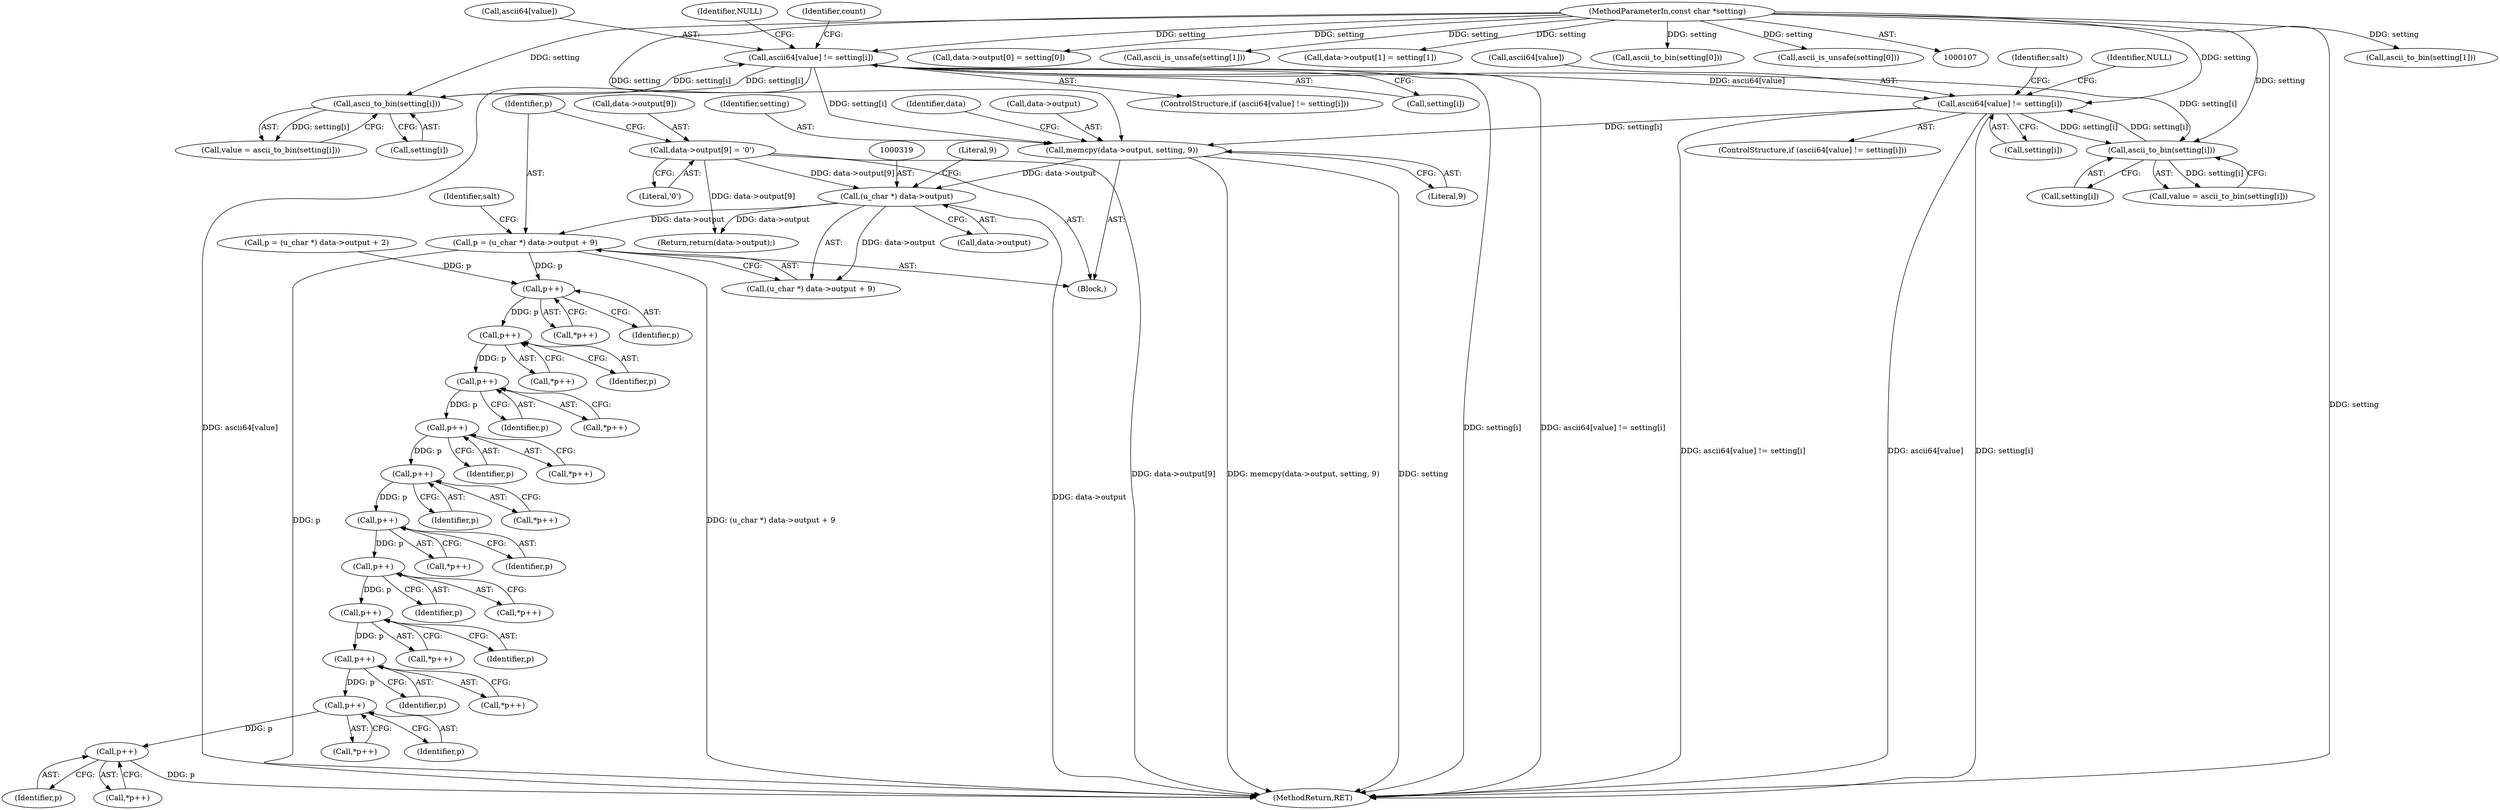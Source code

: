 digraph "0_php_aab49e934de1fff046e659cbec46e3d053b41c34@pointer" {
"1000315" [label="(Call,p = (u_char *) data->output + 9)"];
"1000318" [label="(Call,(u_char *) data->output)"];
"1000308" [label="(Call,data->output[9] = '\0')"];
"1000302" [label="(Call,memcpy(data->output, setting, 9))"];
"1000233" [label="(Call,ascii64[value] != setting[i])"];
"1000188" [label="(Call,ascii64[value] != setting[i])"];
"1000183" [label="(Call,ascii_to_bin(setting[i]))"];
"1000109" [label="(MethodParameterIn,const char *setting)"];
"1000228" [label="(Call,ascii_to_bin(setting[i]))"];
"1000403" [label="(Call,p++)"];
"1000414" [label="(Call,p++)"];
"1000425" [label="(Call,p++)"];
"1000436" [label="(Call,p++)"];
"1000456" [label="(Call,p++)"];
"1000467" [label="(Call,p++)"];
"1000478" [label="(Call,p++)"];
"1000489" [label="(Call,p++)"];
"1000503" [label="(Call,p++)"];
"1000514" [label="(Call,p++)"];
"1000525" [label="(Call,p++)"];
"1000457" [label="(Identifier,p)"];
"1000479" [label="(Identifier,p)"];
"1000306" [label="(Identifier,setting)"];
"1000189" [label="(Call,ascii64[value])"];
"1000228" [label="(Call,ascii_to_bin(setting[i]))"];
"1000372" [label="(Call,p = (u_char *) data->output + 2)"];
"1000467" [label="(Call,p++)"];
"1000316" [label="(Identifier,p)"];
"1000315" [label="(Call,p = (u_char *) data->output + 9)"];
"1000309" [label="(Call,data->output[9])"];
"1000234" [label="(Call,ascii64[value])"];
"1000414" [label="(Call,p++)"];
"1000524" [label="(Call,*p++)"];
"1000318" [label="(Call,(u_char *) data->output)"];
"1000229" [label="(Call,setting[i])"];
"1000109" [label="(MethodParameterIn,const char *setting)"];
"1000196" [label="(Identifier,NULL)"];
"1000402" [label="(Call,*p++)"];
"1000426" [label="(Identifier,p)"];
"1000466" [label="(Call,*p++)"];
"1000302" [label="(Call,memcpy(data->output, setting, 9))"];
"1000320" [label="(Call,data->output)"];
"1000345" [label="(Call,ascii_to_bin(setting[1]))"];
"1000489" [label="(Call,p++)"];
"1000504" [label="(Identifier,p)"];
"1000513" [label="(Call,*p++)"];
"1000515" [label="(Identifier,p)"];
"1000526" [label="(Identifier,p)"];
"1000226" [label="(Call,value = ascii_to_bin(setting[i]))"];
"1000413" [label="(Call,*p++)"];
"1000488" [label="(Call,*p++)"];
"1000307" [label="(Literal,9)"];
"1000311" [label="(Identifier,data)"];
"1000233" [label="(Call,ascii64[value] != setting[i])"];
"1000503" [label="(Call,p++)"];
"1000237" [label="(Call,setting[i])"];
"1000477" [label="(Call,*p++)"];
"1000323" [label="(Literal,9)"];
"1000192" [label="(Call,setting[i])"];
"1000241" [label="(Identifier,NULL)"];
"1000317" [label="(Call,(u_char *) data->output + 9)"];
"1000354" [label="(Call,data->output[0] = setting[0])"];
"1000187" [label="(ControlStructure,if (ascii64[value] != setting[i]))"];
"1000437" [label="(Identifier,p)"];
"1000514" [label="(Call,p++)"];
"1000181" [label="(Call,value = ascii_to_bin(setting[i]))"];
"1000308" [label="(Call,data->output[9] = '\0')"];
"1000536" [label="(Return,return(data->output);)"];
"1000435" [label="(Call,*p++)"];
"1000404" [label="(Identifier,p)"];
"1000243" [label="(Identifier,salt)"];
"1000335" [label="(Call,ascii_is_unsafe(setting[1]))"];
"1000425" [label="(Call,p++)"];
"1000478" [label="(Call,p++)"];
"1000363" [label="(Call,data->output[1] = setting[1])"];
"1000424" [label="(Call,*p++)"];
"1000436" [label="(Call,p++)"];
"1000382" [label="(Identifier,salt)"];
"1000232" [label="(ControlStructure,if (ascii64[value] != setting[i]))"];
"1000525" [label="(Call,p++)"];
"1000165" [label="(Block,)"];
"1000455" [label="(Call,*p++)"];
"1000540" [label="(MethodReturn,RET)"];
"1000198" [label="(Identifier,count)"];
"1000456" [label="(Call,p++)"];
"1000303" [label="(Call,data->output)"];
"1000350" [label="(Call,ascii_to_bin(setting[0]))"];
"1000184" [label="(Call,setting[i])"];
"1000468" [label="(Identifier,p)"];
"1000490" [label="(Identifier,p)"];
"1000183" [label="(Call,ascii_to_bin(setting[i]))"];
"1000415" [label="(Identifier,p)"];
"1000314" [label="(Literal,'\0')"];
"1000502" [label="(Call,*p++)"];
"1000188" [label="(Call,ascii64[value] != setting[i])"];
"1000331" [label="(Call,ascii_is_unsafe(setting[0]))"];
"1000403" [label="(Call,p++)"];
"1000315" -> "1000165"  [label="AST: "];
"1000315" -> "1000317"  [label="CFG: "];
"1000316" -> "1000315"  [label="AST: "];
"1000317" -> "1000315"  [label="AST: "];
"1000382" -> "1000315"  [label="CFG: "];
"1000315" -> "1000540"  [label="DDG: p"];
"1000315" -> "1000540"  [label="DDG: (u_char *) data->output + 9"];
"1000318" -> "1000315"  [label="DDG: data->output"];
"1000315" -> "1000403"  [label="DDG: p"];
"1000318" -> "1000317"  [label="AST: "];
"1000318" -> "1000320"  [label="CFG: "];
"1000319" -> "1000318"  [label="AST: "];
"1000320" -> "1000318"  [label="AST: "];
"1000323" -> "1000318"  [label="CFG: "];
"1000318" -> "1000540"  [label="DDG: data->output"];
"1000318" -> "1000317"  [label="DDG: data->output"];
"1000308" -> "1000318"  [label="DDG: data->output[9]"];
"1000302" -> "1000318"  [label="DDG: data->output"];
"1000318" -> "1000536"  [label="DDG: data->output"];
"1000308" -> "1000165"  [label="AST: "];
"1000308" -> "1000314"  [label="CFG: "];
"1000309" -> "1000308"  [label="AST: "];
"1000314" -> "1000308"  [label="AST: "];
"1000316" -> "1000308"  [label="CFG: "];
"1000308" -> "1000540"  [label="DDG: data->output[9]"];
"1000308" -> "1000536"  [label="DDG: data->output[9]"];
"1000302" -> "1000165"  [label="AST: "];
"1000302" -> "1000307"  [label="CFG: "];
"1000303" -> "1000302"  [label="AST: "];
"1000306" -> "1000302"  [label="AST: "];
"1000307" -> "1000302"  [label="AST: "];
"1000311" -> "1000302"  [label="CFG: "];
"1000302" -> "1000540"  [label="DDG: setting"];
"1000302" -> "1000540"  [label="DDG: memcpy(data->output, setting, 9)"];
"1000233" -> "1000302"  [label="DDG: setting[i]"];
"1000188" -> "1000302"  [label="DDG: setting[i]"];
"1000109" -> "1000302"  [label="DDG: setting"];
"1000233" -> "1000232"  [label="AST: "];
"1000233" -> "1000237"  [label="CFG: "];
"1000234" -> "1000233"  [label="AST: "];
"1000237" -> "1000233"  [label="AST: "];
"1000241" -> "1000233"  [label="CFG: "];
"1000243" -> "1000233"  [label="CFG: "];
"1000233" -> "1000540"  [label="DDG: setting[i]"];
"1000233" -> "1000540"  [label="DDG: ascii64[value] != setting[i]"];
"1000233" -> "1000540"  [label="DDG: ascii64[value]"];
"1000233" -> "1000228"  [label="DDG: setting[i]"];
"1000188" -> "1000233"  [label="DDG: ascii64[value]"];
"1000228" -> "1000233"  [label="DDG: setting[i]"];
"1000109" -> "1000233"  [label="DDG: setting"];
"1000188" -> "1000187"  [label="AST: "];
"1000188" -> "1000192"  [label="CFG: "];
"1000189" -> "1000188"  [label="AST: "];
"1000192" -> "1000188"  [label="AST: "];
"1000196" -> "1000188"  [label="CFG: "];
"1000198" -> "1000188"  [label="CFG: "];
"1000188" -> "1000540"  [label="DDG: ascii64[value] != setting[i]"];
"1000188" -> "1000540"  [label="DDG: ascii64[value]"];
"1000188" -> "1000540"  [label="DDG: setting[i]"];
"1000188" -> "1000183"  [label="DDG: setting[i]"];
"1000183" -> "1000188"  [label="DDG: setting[i]"];
"1000109" -> "1000188"  [label="DDG: setting"];
"1000188" -> "1000228"  [label="DDG: setting[i]"];
"1000183" -> "1000181"  [label="AST: "];
"1000183" -> "1000184"  [label="CFG: "];
"1000184" -> "1000183"  [label="AST: "];
"1000181" -> "1000183"  [label="CFG: "];
"1000183" -> "1000181"  [label="DDG: setting[i]"];
"1000109" -> "1000183"  [label="DDG: setting"];
"1000109" -> "1000107"  [label="AST: "];
"1000109" -> "1000540"  [label="DDG: setting"];
"1000109" -> "1000228"  [label="DDG: setting"];
"1000109" -> "1000331"  [label="DDG: setting"];
"1000109" -> "1000335"  [label="DDG: setting"];
"1000109" -> "1000345"  [label="DDG: setting"];
"1000109" -> "1000350"  [label="DDG: setting"];
"1000109" -> "1000354"  [label="DDG: setting"];
"1000109" -> "1000363"  [label="DDG: setting"];
"1000228" -> "1000226"  [label="AST: "];
"1000228" -> "1000229"  [label="CFG: "];
"1000229" -> "1000228"  [label="AST: "];
"1000226" -> "1000228"  [label="CFG: "];
"1000228" -> "1000226"  [label="DDG: setting[i]"];
"1000403" -> "1000402"  [label="AST: "];
"1000403" -> "1000404"  [label="CFG: "];
"1000404" -> "1000403"  [label="AST: "];
"1000402" -> "1000403"  [label="CFG: "];
"1000372" -> "1000403"  [label="DDG: p"];
"1000403" -> "1000414"  [label="DDG: p"];
"1000414" -> "1000413"  [label="AST: "];
"1000414" -> "1000415"  [label="CFG: "];
"1000415" -> "1000414"  [label="AST: "];
"1000413" -> "1000414"  [label="CFG: "];
"1000414" -> "1000425"  [label="DDG: p"];
"1000425" -> "1000424"  [label="AST: "];
"1000425" -> "1000426"  [label="CFG: "];
"1000426" -> "1000425"  [label="AST: "];
"1000424" -> "1000425"  [label="CFG: "];
"1000425" -> "1000436"  [label="DDG: p"];
"1000436" -> "1000435"  [label="AST: "];
"1000436" -> "1000437"  [label="CFG: "];
"1000437" -> "1000436"  [label="AST: "];
"1000435" -> "1000436"  [label="CFG: "];
"1000436" -> "1000456"  [label="DDG: p"];
"1000456" -> "1000455"  [label="AST: "];
"1000456" -> "1000457"  [label="CFG: "];
"1000457" -> "1000456"  [label="AST: "];
"1000455" -> "1000456"  [label="CFG: "];
"1000456" -> "1000467"  [label="DDG: p"];
"1000467" -> "1000466"  [label="AST: "];
"1000467" -> "1000468"  [label="CFG: "];
"1000468" -> "1000467"  [label="AST: "];
"1000466" -> "1000467"  [label="CFG: "];
"1000467" -> "1000478"  [label="DDG: p"];
"1000478" -> "1000477"  [label="AST: "];
"1000478" -> "1000479"  [label="CFG: "];
"1000479" -> "1000478"  [label="AST: "];
"1000477" -> "1000478"  [label="CFG: "];
"1000478" -> "1000489"  [label="DDG: p"];
"1000489" -> "1000488"  [label="AST: "];
"1000489" -> "1000490"  [label="CFG: "];
"1000490" -> "1000489"  [label="AST: "];
"1000488" -> "1000489"  [label="CFG: "];
"1000489" -> "1000503"  [label="DDG: p"];
"1000503" -> "1000502"  [label="AST: "];
"1000503" -> "1000504"  [label="CFG: "];
"1000504" -> "1000503"  [label="AST: "];
"1000502" -> "1000503"  [label="CFG: "];
"1000503" -> "1000514"  [label="DDG: p"];
"1000514" -> "1000513"  [label="AST: "];
"1000514" -> "1000515"  [label="CFG: "];
"1000515" -> "1000514"  [label="AST: "];
"1000513" -> "1000514"  [label="CFG: "];
"1000514" -> "1000525"  [label="DDG: p"];
"1000525" -> "1000524"  [label="AST: "];
"1000525" -> "1000526"  [label="CFG: "];
"1000526" -> "1000525"  [label="AST: "];
"1000524" -> "1000525"  [label="CFG: "];
"1000525" -> "1000540"  [label="DDG: p"];
}

